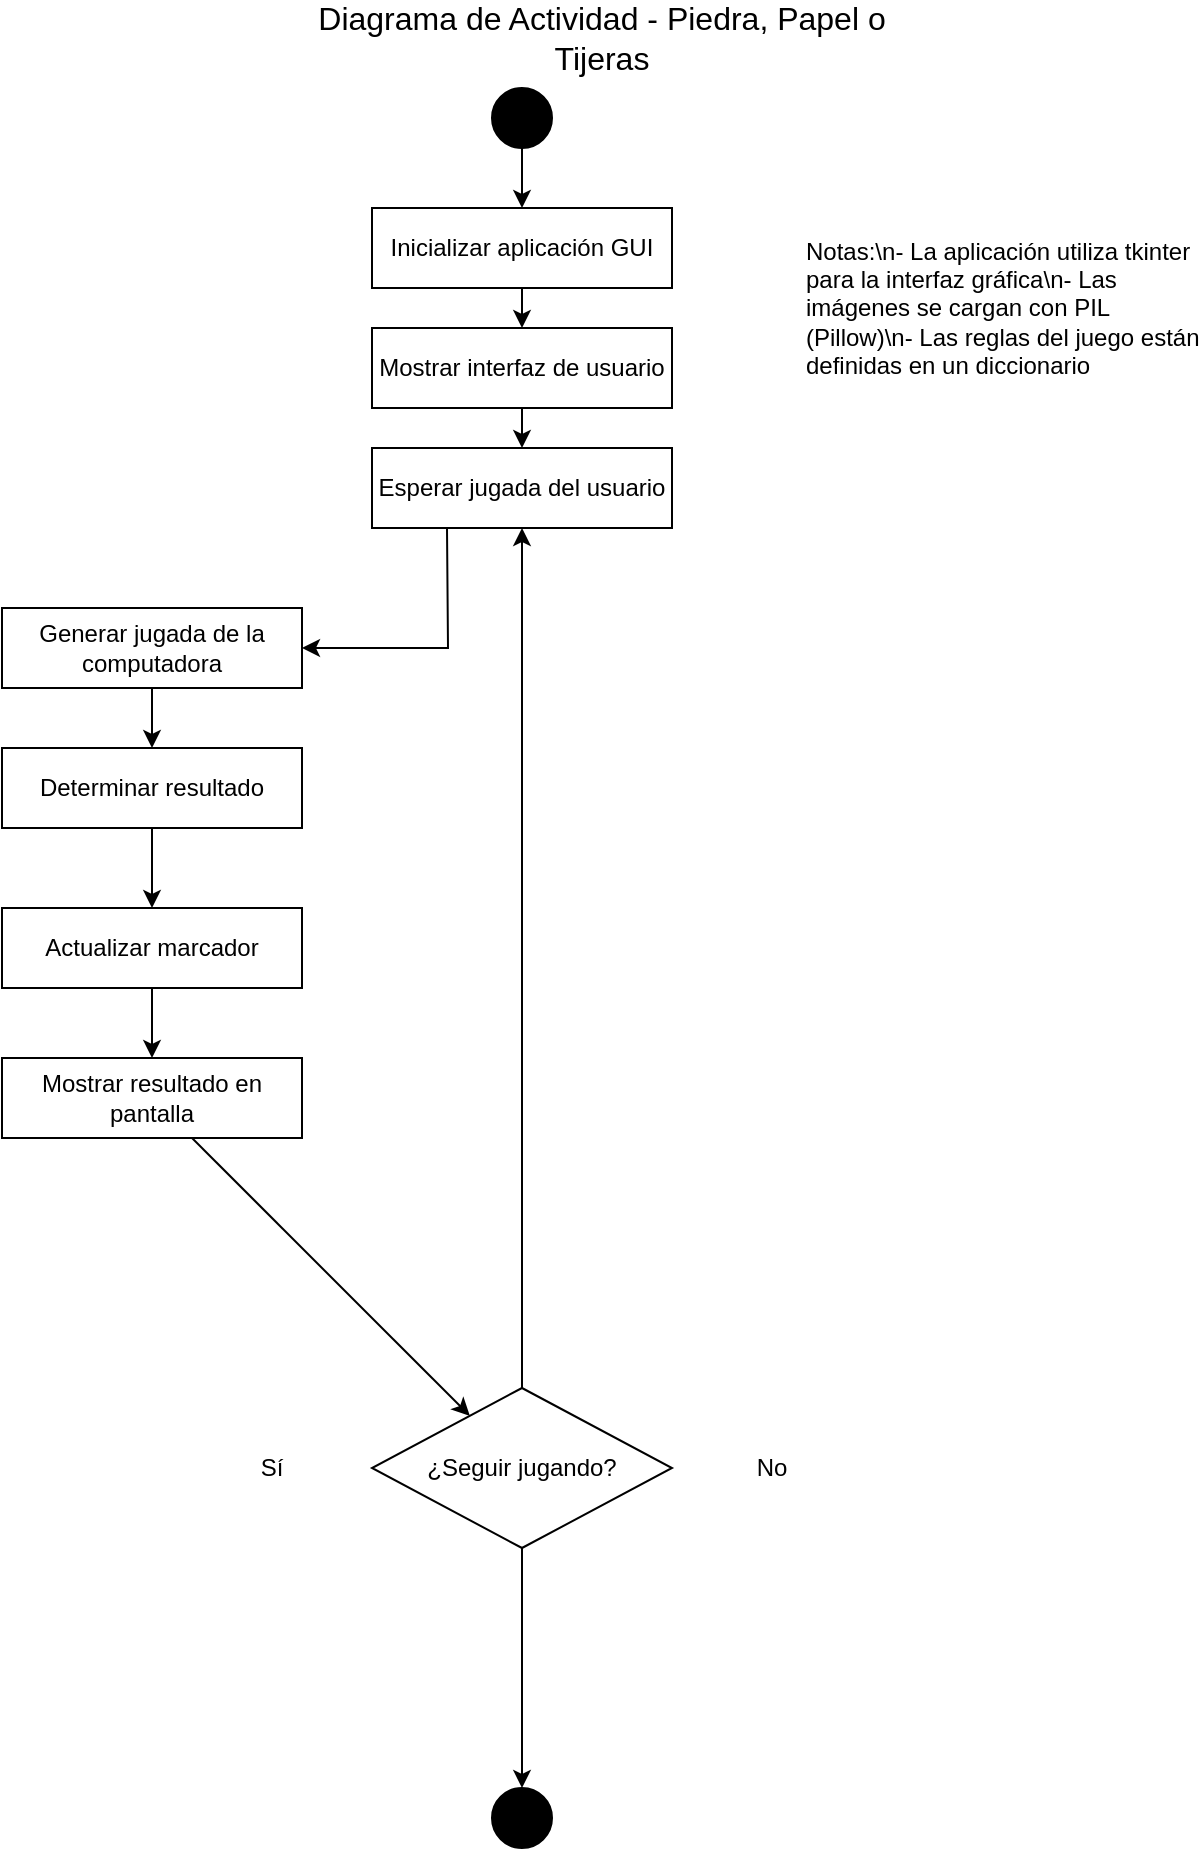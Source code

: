 <mxfile version="28.1.1">
  <diagram id="C5RBs43oDa-KdzZeNtuy" name="Page-1">
    <mxGraphModel dx="1214" dy="623" grid="1" gridSize="10" guides="1" tooltips="1" connect="1" arrows="1" fold="1" page="1" pageScale="1" pageWidth="827" pageHeight="1169" math="0" shadow="0">
      <root>
        <mxCell id="WIyWlLk6GJQsqaUBKTNV-0" />
        <mxCell id="WIyWlLk6GJQsqaUBKTNV-1" parent="WIyWlLk6GJQsqaUBKTNV-0" />
        <mxCell id="Es3m9U0lyS1IbufWE-0y-148" value="Diagrama de Actividad - Piedra, Papel o Tijeras" style="text;html=1;strokeColor=none;fillColor=none;align=center;verticalAlign=middle;whiteSpace=wrap;rounded=0;fontSize=16;" vertex="1" parent="WIyWlLk6GJQsqaUBKTNV-1">
          <mxGeometry x="300" y="20" width="300" height="30" as="geometry" />
        </mxCell>
        <mxCell id="Es3m9U0lyS1IbufWE-0y-149" value="" style="ellipse;whiteSpace=wrap;html=1;aspect=fixed;fillColor=#000000;" vertex="1" parent="WIyWlLk6GJQsqaUBKTNV-1">
          <mxGeometry x="395" y="60" width="30" height="30" as="geometry" />
        </mxCell>
        <mxCell id="Es3m9U0lyS1IbufWE-0y-150" value="Inicializar aplicación GUI" style="rounded=0;whiteSpace=wrap;html=1;" vertex="1" parent="WIyWlLk6GJQsqaUBKTNV-1">
          <mxGeometry x="335" y="120" width="150" height="40" as="geometry" />
        </mxCell>
        <mxCell id="Es3m9U0lyS1IbufWE-0y-151" value="" style="endArrow=classic;html=1;rounded=0;" edge="1" parent="WIyWlLk6GJQsqaUBKTNV-1" source="Es3m9U0lyS1IbufWE-0y-149" target="Es3m9U0lyS1IbufWE-0y-150">
          <mxGeometry width="50" height="50" relative="1" as="geometry">
            <mxPoint x="375" y="100" as="sourcePoint" />
            <mxPoint x="425" y="50" as="targetPoint" />
          </mxGeometry>
        </mxCell>
        <mxCell id="Es3m9U0lyS1IbufWE-0y-152" value="Mostrar interfaz de usuario" style="rounded=0;whiteSpace=wrap;html=1;" vertex="1" parent="WIyWlLk6GJQsqaUBKTNV-1">
          <mxGeometry x="335" y="180" width="150" height="40" as="geometry" />
        </mxCell>
        <mxCell id="Es3m9U0lyS1IbufWE-0y-153" value="" style="endArrow=classic;html=1;rounded=0;" edge="1" parent="WIyWlLk6GJQsqaUBKTNV-1" source="Es3m9U0lyS1IbufWE-0y-150" target="Es3m9U0lyS1IbufWE-0y-152">
          <mxGeometry width="50" height="50" relative="1" as="geometry">
            <mxPoint x="410" y="160" as="sourcePoint" />
            <mxPoint x="460" y="110" as="targetPoint" />
          </mxGeometry>
        </mxCell>
        <mxCell id="Es3m9U0lyS1IbufWE-0y-154" value="Esperar jugada del usuario" style="rounded=0;whiteSpace=wrap;html=1;" vertex="1" parent="WIyWlLk6GJQsqaUBKTNV-1">
          <mxGeometry x="335" y="240" width="150" height="40" as="geometry" />
        </mxCell>
        <mxCell id="Es3m9U0lyS1IbufWE-0y-155" value="" style="endArrow=classic;html=1;rounded=0;" edge="1" parent="WIyWlLk6GJQsqaUBKTNV-1" source="Es3m9U0lyS1IbufWE-0y-152" target="Es3m9U0lyS1IbufWE-0y-154">
          <mxGeometry width="50" height="50" relative="1" as="geometry">
            <mxPoint x="410" y="220" as="sourcePoint" />
            <mxPoint x="460" y="170" as="targetPoint" />
          </mxGeometry>
        </mxCell>
        <mxCell id="Es3m9U0lyS1IbufWE-0y-156" value="Generar jugada de la computadora" style="rounded=0;whiteSpace=wrap;html=1;" vertex="1" parent="WIyWlLk6GJQsqaUBKTNV-1">
          <mxGeometry x="150" y="320" width="150" height="40" as="geometry" />
        </mxCell>
        <mxCell id="Es3m9U0lyS1IbufWE-0y-157" value="" style="endArrow=classic;html=1;rounded=0;exitX=0.25;exitY=1;exitDx=0;exitDy=0;" edge="1" parent="WIyWlLk6GJQsqaUBKTNV-1" source="Es3m9U0lyS1IbufWE-0y-154" target="Es3m9U0lyS1IbufWE-0y-156">
          <mxGeometry width="50" height="50" relative="1" as="geometry">
            <mxPoint x="370" y="290" as="sourcePoint" />
            <mxPoint x="460" y="230" as="targetPoint" />
            <Array as="points">
              <mxPoint x="373" y="340" />
            </Array>
          </mxGeometry>
        </mxCell>
        <mxCell id="Es3m9U0lyS1IbufWE-0y-158" value="Determinar resultado" style="rounded=0;whiteSpace=wrap;html=1;" vertex="1" parent="WIyWlLk6GJQsqaUBKTNV-1">
          <mxGeometry x="150" y="390" width="150" height="40" as="geometry" />
        </mxCell>
        <mxCell id="Es3m9U0lyS1IbufWE-0y-159" value="" style="endArrow=classic;html=1;rounded=0;" edge="1" parent="WIyWlLk6GJQsqaUBKTNV-1" source="Es3m9U0lyS1IbufWE-0y-156" target="Es3m9U0lyS1IbufWE-0y-158">
          <mxGeometry width="50" height="50" relative="1" as="geometry">
            <mxPoint x="410" y="340" as="sourcePoint" />
            <mxPoint x="460" y="290" as="targetPoint" />
          </mxGeometry>
        </mxCell>
        <mxCell id="Es3m9U0lyS1IbufWE-0y-160" value="Actualizar marcador" style="rounded=0;whiteSpace=wrap;html=1;" vertex="1" parent="WIyWlLk6GJQsqaUBKTNV-1">
          <mxGeometry x="150" y="470" width="150" height="40" as="geometry" />
        </mxCell>
        <mxCell id="Es3m9U0lyS1IbufWE-0y-161" value="" style="endArrow=classic;html=1;rounded=0;" edge="1" parent="WIyWlLk6GJQsqaUBKTNV-1" source="Es3m9U0lyS1IbufWE-0y-158" target="Es3m9U0lyS1IbufWE-0y-160">
          <mxGeometry width="50" height="50" relative="1" as="geometry">
            <mxPoint x="410" y="400" as="sourcePoint" />
            <mxPoint x="460" y="350" as="targetPoint" />
          </mxGeometry>
        </mxCell>
        <mxCell id="Es3m9U0lyS1IbufWE-0y-162" value="Mostrar resultado en pantalla" style="rounded=0;whiteSpace=wrap;html=1;" vertex="1" parent="WIyWlLk6GJQsqaUBKTNV-1">
          <mxGeometry x="150" y="545" width="150" height="40" as="geometry" />
        </mxCell>
        <mxCell id="Es3m9U0lyS1IbufWE-0y-163" value="" style="endArrow=classic;html=1;rounded=0;" edge="1" parent="WIyWlLk6GJQsqaUBKTNV-1" source="Es3m9U0lyS1IbufWE-0y-160" target="Es3m9U0lyS1IbufWE-0y-162">
          <mxGeometry width="50" height="50" relative="1" as="geometry">
            <mxPoint x="410" y="460" as="sourcePoint" />
            <mxPoint x="460" y="410" as="targetPoint" />
          </mxGeometry>
        </mxCell>
        <mxCell id="Es3m9U0lyS1IbufWE-0y-164" value="¿Seguir jugando?" style="rhombus;whiteSpace=wrap;html=1;" vertex="1" parent="WIyWlLk6GJQsqaUBKTNV-1">
          <mxGeometry x="335" y="710" width="150" height="80" as="geometry" />
        </mxCell>
        <mxCell id="Es3m9U0lyS1IbufWE-0y-165" value="" style="endArrow=classic;html=1;rounded=0;" edge="1" parent="WIyWlLk6GJQsqaUBKTNV-1" source="Es3m9U0lyS1IbufWE-0y-162" target="Es3m9U0lyS1IbufWE-0y-164">
          <mxGeometry width="50" height="50" relative="1" as="geometry">
            <mxPoint x="410" y="520" as="sourcePoint" />
            <mxPoint x="460" y="470" as="targetPoint" />
          </mxGeometry>
        </mxCell>
        <mxCell id="Es3m9U0lyS1IbufWE-0y-166" value="Sí" style="text;html=1;strokeColor=none;fillColor=none;align=center;verticalAlign=middle;whiteSpace=wrap;rounded=0;" vertex="1" parent="WIyWlLk6GJQsqaUBKTNV-1">
          <mxGeometry x="270" y="740" width="30" height="20" as="geometry" />
        </mxCell>
        <mxCell id="Es3m9U0lyS1IbufWE-0y-167" value="" style="endArrow=classic;html=1;rounded=0;" edge="1" parent="WIyWlLk6GJQsqaUBKTNV-1" source="Es3m9U0lyS1IbufWE-0y-164" target="Es3m9U0lyS1IbufWE-0y-154">
          <mxGeometry width="50" height="50" relative="1" as="geometry">
            <mxPoint x="335" y="580" as="sourcePoint" />
            <mxPoint x="335" y="240" as="targetPoint" />
            <Array as="points">
              <mxPoint x="410" y="580" />
            </Array>
          </mxGeometry>
        </mxCell>
        <mxCell id="Es3m9U0lyS1IbufWE-0y-168" value="No" style="text;html=1;strokeColor=none;fillColor=none;align=center;verticalAlign=middle;whiteSpace=wrap;rounded=0;" vertex="1" parent="WIyWlLk6GJQsqaUBKTNV-1">
          <mxGeometry x="520" y="740" width="30" height="20" as="geometry" />
        </mxCell>
        <mxCell id="Es3m9U0lyS1IbufWE-0y-169" value="" style="ellipse;whiteSpace=wrap;html=1;aspect=fixed;fillColor=#000000;" vertex="1" parent="WIyWlLk6GJQsqaUBKTNV-1">
          <mxGeometry x="395" y="910" width="30" height="30" as="geometry" />
        </mxCell>
        <mxCell id="Es3m9U0lyS1IbufWE-0y-170" value="" style="endArrow=classic;html=1;rounded=0;" edge="1" parent="WIyWlLk6GJQsqaUBKTNV-1" source="Es3m9U0lyS1IbufWE-0y-164" target="Es3m9U0lyS1IbufWE-0y-169">
          <mxGeometry width="50" height="50" relative="1" as="geometry">
            <mxPoint x="410" y="620" as="sourcePoint" />
            <mxPoint x="375" y="640" as="targetPoint" />
          </mxGeometry>
        </mxCell>
        <mxCell id="Es3m9U0lyS1IbufWE-0y-171" value="Notas:\n- La aplicación utiliza tkinter para la interfaz gráfica\n- Las imágenes se cargan con PIL (Pillow)\n- Las reglas del juego están definidas en un diccionario" style="text;html=1;strokeColor=none;fillColor=none;align=left;verticalAlign=middle;whiteSpace=wrap;rounded=0;" vertex="1" parent="WIyWlLk6GJQsqaUBKTNV-1">
          <mxGeometry x="550" y="120" width="200" height="100" as="geometry" />
        </mxCell>
      </root>
    </mxGraphModel>
  </diagram>
</mxfile>
